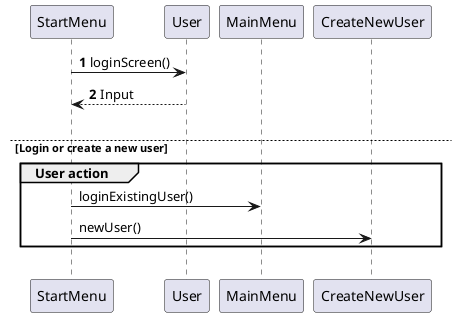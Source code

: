 @startuml
!pragma layout smetana
autonumber
StartMenu -> User: loginScreen()
User --> StartMenu: Input
alt
else Login or create a new user
group User action
autonumber stop
StartMenu -> MainMenu: loginExistingUser()
StartMenu -> CreateNewUser: newUser()
end
else Another type of failure
@enduml